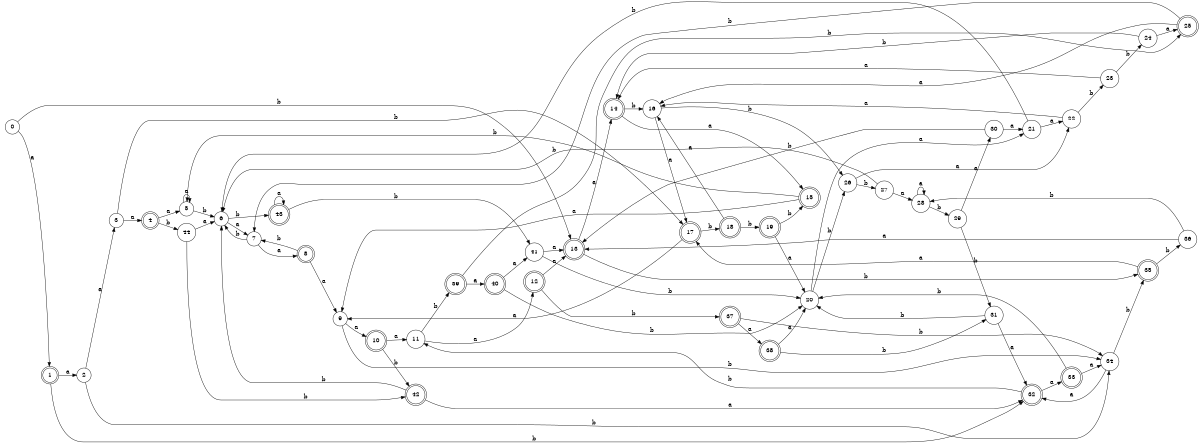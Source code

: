 digraph n36_8 {
__start0 [label="" shape="none"];

rankdir=LR;
size="8,5";

s0 [style="filled", color="black", fillcolor="white" shape="circle", label="0"];
s1 [style="rounded,filled", color="black", fillcolor="white" shape="doublecircle", label="1"];
s2 [style="filled", color="black", fillcolor="white" shape="circle", label="2"];
s3 [style="filled", color="black", fillcolor="white" shape="circle", label="3"];
s4 [style="rounded,filled", color="black", fillcolor="white" shape="doublecircle", label="4"];
s5 [style="filled", color="black", fillcolor="white" shape="circle", label="5"];
s6 [style="filled", color="black", fillcolor="white" shape="circle", label="6"];
s7 [style="filled", color="black", fillcolor="white" shape="circle", label="7"];
s8 [style="rounded,filled", color="black", fillcolor="white" shape="doublecircle", label="8"];
s9 [style="filled", color="black", fillcolor="white" shape="circle", label="9"];
s10 [style="rounded,filled", color="black", fillcolor="white" shape="doublecircle", label="10"];
s11 [style="filled", color="black", fillcolor="white" shape="circle", label="11"];
s12 [style="rounded,filled", color="black", fillcolor="white" shape="doublecircle", label="12"];
s13 [style="rounded,filled", color="black", fillcolor="white" shape="doublecircle", label="13"];
s14 [style="rounded,filled", color="black", fillcolor="white" shape="doublecircle", label="14"];
s15 [style="rounded,filled", color="black", fillcolor="white" shape="doublecircle", label="15"];
s16 [style="filled", color="black", fillcolor="white" shape="circle", label="16"];
s17 [style="rounded,filled", color="black", fillcolor="white" shape="doublecircle", label="17"];
s18 [style="rounded,filled", color="black", fillcolor="white" shape="doublecircle", label="18"];
s19 [style="rounded,filled", color="black", fillcolor="white" shape="doublecircle", label="19"];
s20 [style="filled", color="black", fillcolor="white" shape="circle", label="20"];
s21 [style="filled", color="black", fillcolor="white" shape="circle", label="21"];
s22 [style="filled", color="black", fillcolor="white" shape="circle", label="22"];
s23 [style="filled", color="black", fillcolor="white" shape="circle", label="23"];
s24 [style="filled", color="black", fillcolor="white" shape="circle", label="24"];
s25 [style="rounded,filled", color="black", fillcolor="white" shape="doublecircle", label="25"];
s26 [style="filled", color="black", fillcolor="white" shape="circle", label="26"];
s27 [style="filled", color="black", fillcolor="white" shape="circle", label="27"];
s28 [style="filled", color="black", fillcolor="white" shape="circle", label="28"];
s29 [style="filled", color="black", fillcolor="white" shape="circle", label="29"];
s30 [style="filled", color="black", fillcolor="white" shape="circle", label="30"];
s31 [style="filled", color="black", fillcolor="white" shape="circle", label="31"];
s32 [style="rounded,filled", color="black", fillcolor="white" shape="doublecircle", label="32"];
s33 [style="rounded,filled", color="black", fillcolor="white" shape="doublecircle", label="33"];
s34 [style="filled", color="black", fillcolor="white" shape="circle", label="34"];
s35 [style="rounded,filled", color="black", fillcolor="white" shape="doublecircle", label="35"];
s36 [style="filled", color="black", fillcolor="white" shape="circle", label="36"];
s37 [style="rounded,filled", color="black", fillcolor="white" shape="doublecircle", label="37"];
s38 [style="rounded,filled", color="black", fillcolor="white" shape="doublecircle", label="38"];
s39 [style="rounded,filled", color="black", fillcolor="white" shape="doublecircle", label="39"];
s40 [style="rounded,filled", color="black", fillcolor="white" shape="doublecircle", label="40"];
s41 [style="filled", color="black", fillcolor="white" shape="circle", label="41"];
s42 [style="rounded,filled", color="black", fillcolor="white" shape="doublecircle", label="42"];
s43 [style="rounded,filled", color="black", fillcolor="white" shape="doublecircle", label="43"];
s44 [style="filled", color="black", fillcolor="white" shape="circle", label="44"];
s0 -> s1 [label="a"];
s0 -> s13 [label="b"];
s1 -> s2 [label="a"];
s1 -> s32 [label="b"];
s2 -> s3 [label="a"];
s2 -> s34 [label="b"];
s3 -> s4 [label="a"];
s3 -> s17 [label="b"];
s4 -> s5 [label="a"];
s4 -> s44 [label="b"];
s5 -> s5 [label="a"];
s5 -> s6 [label="b"];
s6 -> s7 [label="a"];
s6 -> s43 [label="b"];
s7 -> s8 [label="a"];
s7 -> s6 [label="b"];
s8 -> s9 [label="a"];
s8 -> s7 [label="b"];
s9 -> s10 [label="a"];
s9 -> s34 [label="b"];
s10 -> s11 [label="a"];
s10 -> s42 [label="b"];
s11 -> s12 [label="a"];
s11 -> s39 [label="b"];
s12 -> s13 [label="a"];
s12 -> s37 [label="b"];
s13 -> s14 [label="a"];
s13 -> s35 [label="b"];
s14 -> s15 [label="a"];
s14 -> s16 [label="b"];
s15 -> s9 [label="a"];
s15 -> s5 [label="b"];
s16 -> s17 [label="a"];
s16 -> s26 [label="b"];
s17 -> s9 [label="a"];
s17 -> s18 [label="b"];
s18 -> s16 [label="a"];
s18 -> s19 [label="b"];
s19 -> s20 [label="a"];
s19 -> s15 [label="b"];
s20 -> s21 [label="a"];
s20 -> s26 [label="b"];
s21 -> s22 [label="a"];
s21 -> s6 [label="b"];
s22 -> s16 [label="a"];
s22 -> s23 [label="b"];
s23 -> s14 [label="a"];
s23 -> s24 [label="b"];
s24 -> s25 [label="a"];
s24 -> s14 [label="b"];
s25 -> s16 [label="a"];
s25 -> s7 [label="b"];
s26 -> s22 [label="a"];
s26 -> s27 [label="b"];
s27 -> s28 [label="a"];
s27 -> s6 [label="b"];
s28 -> s28 [label="a"];
s28 -> s29 [label="b"];
s29 -> s30 [label="a"];
s29 -> s31 [label="b"];
s30 -> s21 [label="a"];
s30 -> s13 [label="b"];
s31 -> s32 [label="a"];
s31 -> s20 [label="b"];
s32 -> s33 [label="a"];
s32 -> s11 [label="b"];
s33 -> s34 [label="a"];
s33 -> s20 [label="b"];
s34 -> s32 [label="a"];
s34 -> s35 [label="b"];
s35 -> s17 [label="a"];
s35 -> s36 [label="b"];
s36 -> s13 [label="a"];
s36 -> s28 [label="b"];
s37 -> s38 [label="a"];
s37 -> s34 [label="b"];
s38 -> s20 [label="a"];
s38 -> s31 [label="b"];
s39 -> s40 [label="a"];
s39 -> s25 [label="b"];
s40 -> s41 [label="a"];
s40 -> s20 [label="b"];
s41 -> s13 [label="a"];
s41 -> s20 [label="b"];
s42 -> s32 [label="a"];
s42 -> s6 [label="b"];
s43 -> s43 [label="a"];
s43 -> s41 [label="b"];
s44 -> s6 [label="a"];
s44 -> s42 [label="b"];

}